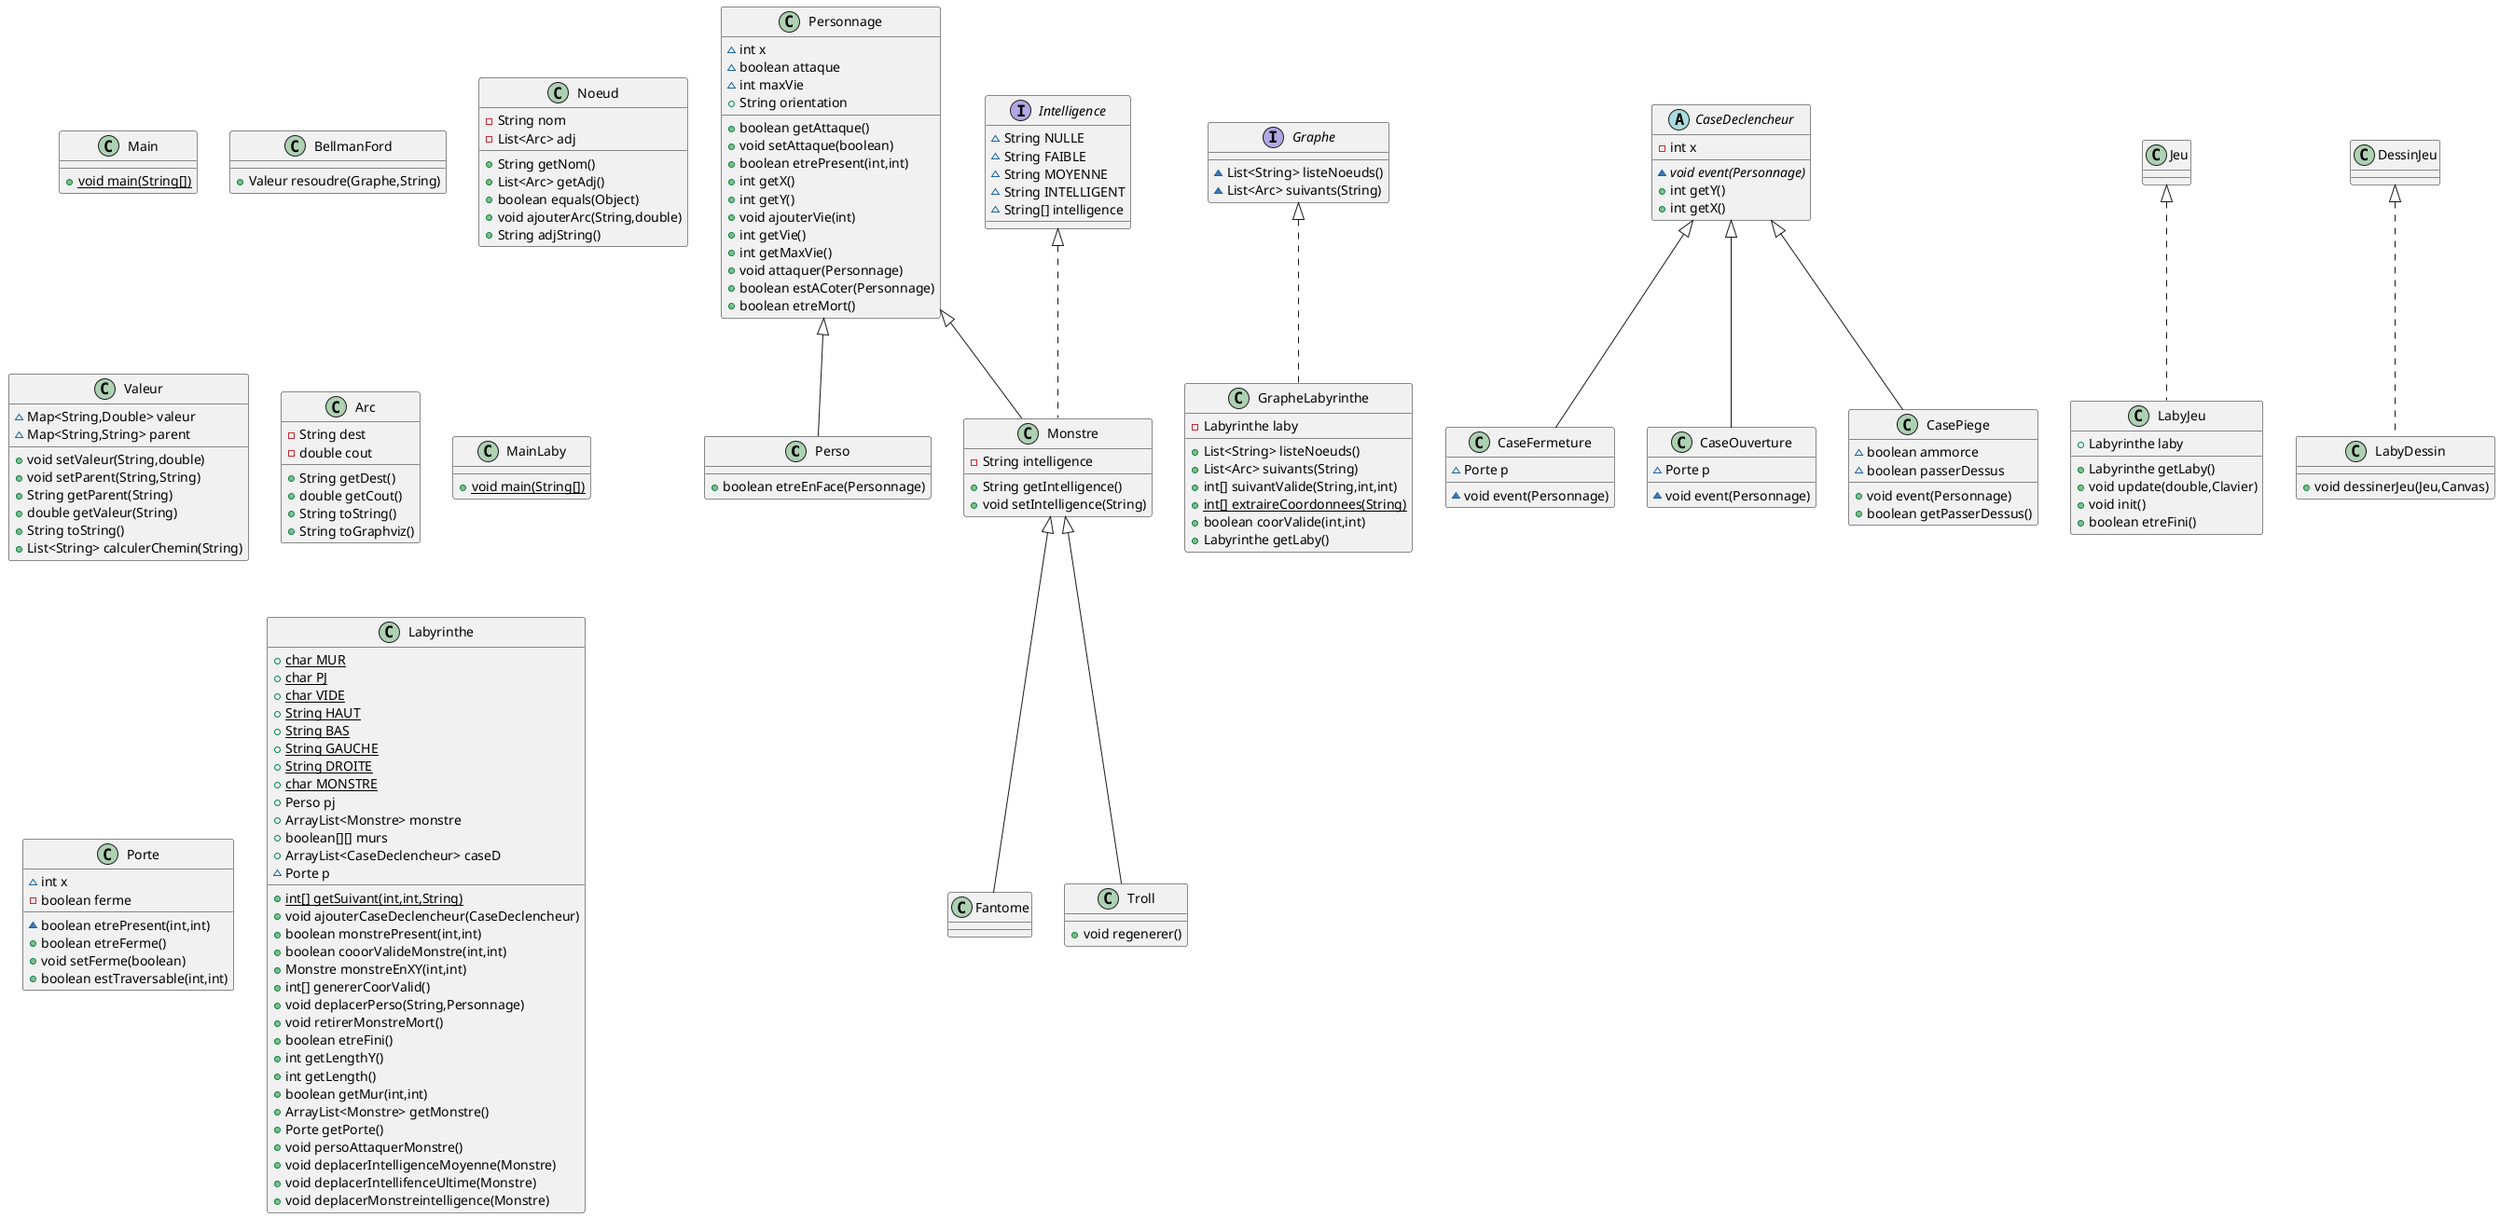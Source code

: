 @startuml
class Perso {
+ boolean etreEnFace(Personnage)
}
interface Graphe {
~ List<String> listeNoeuds()
~ List<Arc> suivants(String)
}
class CaseFermeture {
~ Porte p
~ void event(Personnage)
}
class Fantome {
}
class GrapheLabyrinthe {
- Labyrinthe laby
+ List<String> listeNoeuds()
+ List<Arc> suivants(String)
+ int[] suivantValide(String,int,int)
+ {static} int[] extraireCoordonnees(String)
+ boolean coorValide(int,int)
+ Labyrinthe getLaby()
}
abstract class CaseDeclencheur {
- int x
~ {abstract}void event(Personnage)
+ int getY()
+ int getX()
}
class Personnage {
~ int x
~ boolean attaque
~ int maxVie
+ String orientation
+ boolean getAttaque()
+ void setAttaque(boolean)
+ boolean etrePresent(int,int)
+ int getX()
+ int getY()
+ void ajouterVie(int)
+ int getVie()
+ int getMaxVie()
+ void attaquer(Personnage)
+ boolean estACoter(Personnage)
+ boolean etreMort()
}
class Main {
+ {static} void main(String[])
}
interface Intelligence {
~ String NULLE
~ String FAIBLE
~ String MOYENNE
~ String INTELLIGENT
~ String[] intelligence
}
class BellmanFord {
+ Valeur resoudre(Graphe,String)
}
class Noeud {
- String nom
- List<Arc> adj
+ String getNom()
+ List<Arc> getAdj()
+ boolean equals(Object)
+ void ajouterArc(String,double)
+ String adjString()
}
class CaseOuverture {
~ Porte p
~ void event(Personnage)
}
class LabyJeu {
+ Labyrinthe laby
+ Labyrinthe getLaby()
+ void update(double,Clavier)
+ void init()
+ boolean etreFini()
}
class Valeur {
~ Map<String,Double> valeur
~ Map<String,String> parent
+ void setValeur(String,double)
+ void setParent(String,String)
+ String getParent(String)
+ double getValeur(String)
+ String toString()
+ List<String> calculerChemin(String)
}
class Arc {
- String dest
- double cout
+ String getDest()
+ double getCout()
+ String toString()
+ String toGraphviz()
}
class MainLaby {
+ {static} void main(String[])
}
class Porte {
~ int x
- boolean ferme
~ boolean etrePresent(int,int)
+ boolean etreFerme()
+ void setFerme(boolean)
+ boolean estTraversable(int,int)
}
class Labyrinthe {
+ {static} char MUR
+ {static} char PJ
+ {static} char VIDE
+ {static} String HAUT
+ {static} String BAS
+ {static} String GAUCHE
+ {static} String DROITE
+ {static} char MONSTRE
+ Perso pj
+ ArrayList<Monstre> monstre
+ boolean[][] murs
+ ArrayList<CaseDeclencheur> caseD
~ Porte p
+ {static} int[] getSuivant(int,int,String)
+ void ajouterCaseDeclencheur(CaseDeclencheur)
+ boolean monstrePresent(int,int)
+ boolean cooorValideMonstre(int,int)
+ Monstre monstreEnXY(int,int)
+ int[] genererCoorValid()
+ void deplacerPerso(String,Personnage)
+ void retirerMonstreMort()
+ boolean etreFini()
+ int getLengthY()
+ int getLength()
+ boolean getMur(int,int)
+ ArrayList<Monstre> getMonstre()
+ Porte getPorte()
+ void persoAttaquerMonstre()
+ void deplacerIntelligenceMoyenne(Monstre)
+ void deplacerIntellifenceUltime(Monstre)
+ void deplacerMonstreintelligence(Monstre)
}
class LabyDessin {
+ void dessinerJeu(Jeu,Canvas)
}
class Troll {
+ void regenerer()
}
class CasePiege {
~ boolean ammorce
~ boolean passerDessus
+ void event(Personnage)
+ boolean getPasserDessus()
}
class Monstre {
- String intelligence
+ String getIntelligence()
+ void setIntelligence(String)
}


Personnage <|-- Perso
CaseDeclencheur <|-- CaseFermeture
Monstre <|-- Fantome
Graphe <|.. GrapheLabyrinthe
CaseDeclencheur <|-- CaseOuverture
Jeu <|.. LabyJeu
DessinJeu <|.. LabyDessin
Monstre <|-- Troll
CaseDeclencheur <|-- CasePiege
Intelligence <|.. Monstre
Personnage <|-- Monstre
@enduml